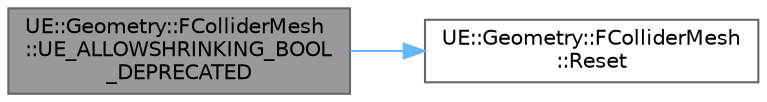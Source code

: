 digraph "UE::Geometry::FColliderMesh::UE_ALLOWSHRINKING_BOOL_DEPRECATED"
{
 // INTERACTIVE_SVG=YES
 // LATEX_PDF_SIZE
  bgcolor="transparent";
  edge [fontname=Helvetica,fontsize=10,labelfontname=Helvetica,labelfontsize=10];
  node [fontname=Helvetica,fontsize=10,shape=box,height=0.2,width=0.4];
  rankdir="LR";
  Node1 [id="Node000001",label="UE::Geometry::FColliderMesh\l::UE_ALLOWSHRINKING_BOOL\l_DEPRECATED",height=0.2,width=0.4,color="gray40", fillcolor="grey60", style="filled", fontcolor="black",tooltip=" "];
  Node1 -> Node2 [id="edge1_Node000001_Node000002",color="steelblue1",style="solid",tooltip=" "];
  Node2 [id="Node000002",label="UE::Geometry::FColliderMesh\l::Reset",height=0.2,width=0.4,color="grey40", fillcolor="white", style="filled",URL="$d4/da6/classUE_1_1Geometry_1_1FColliderMesh.html#ae45d3b2dcb6ad7241a24f47e1f21b26e",tooltip=" "];
}
